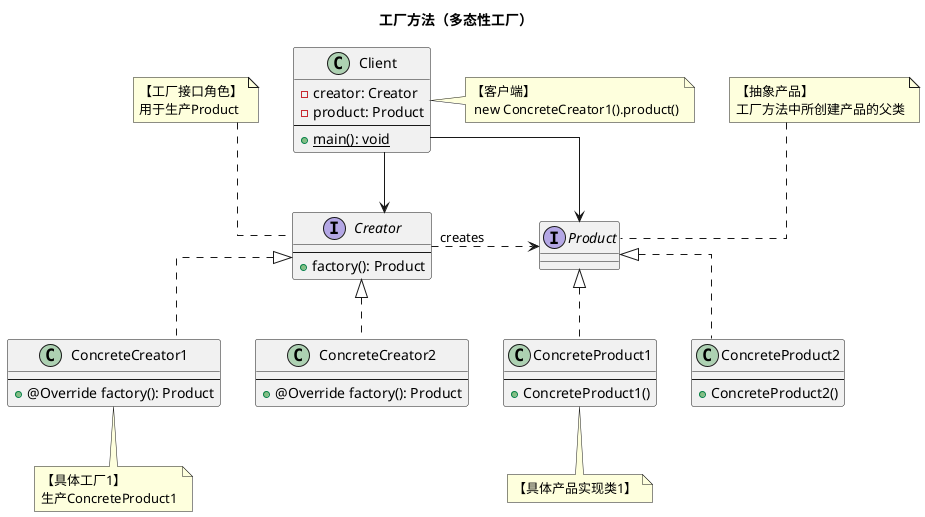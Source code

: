 @startuml
skinparam linetype ortho

title 工厂方法（多态性工厂）

interface Creator {
    --
    + factory(): Product
}
note top of Creator: 【工厂接口角色】\n用于生产Product
Creator .> Product: creates

class ConcreteCreator1 {
    --
    + @Override factory(): Product
}
note bottom of ConcreteCreator1: 【具体工厂1】\n生产ConcreteProduct1
Creator <|.. ConcreteCreator1

class ConcreteCreator2 {
    --
    + @Override factory(): Product
}
Creator <|.. ConcreteCreator2


interface Product{
}
note top of Product: 【抽象产品】\n工厂方法中所创建产品的父类

class ConcreteProduct1 {
    --
    + ConcreteProduct1()
}
note bottom of ConcreteProduct1: 【具体产品实现类1】
Product <|.. ConcreteProduct1

class ConcreteProduct2 {
    --
    + ConcreteProduct2()
}
Product <|.. ConcreteProduct2


class Client {
    - creator: Creator
    - product: Product
    --
    + {static} main(): void
}
note right of Client: 【客户端】\n new ConcreteCreator1().product()
Client --[hidden] Creator
Client --> Creator
Client --> Product

@enduml